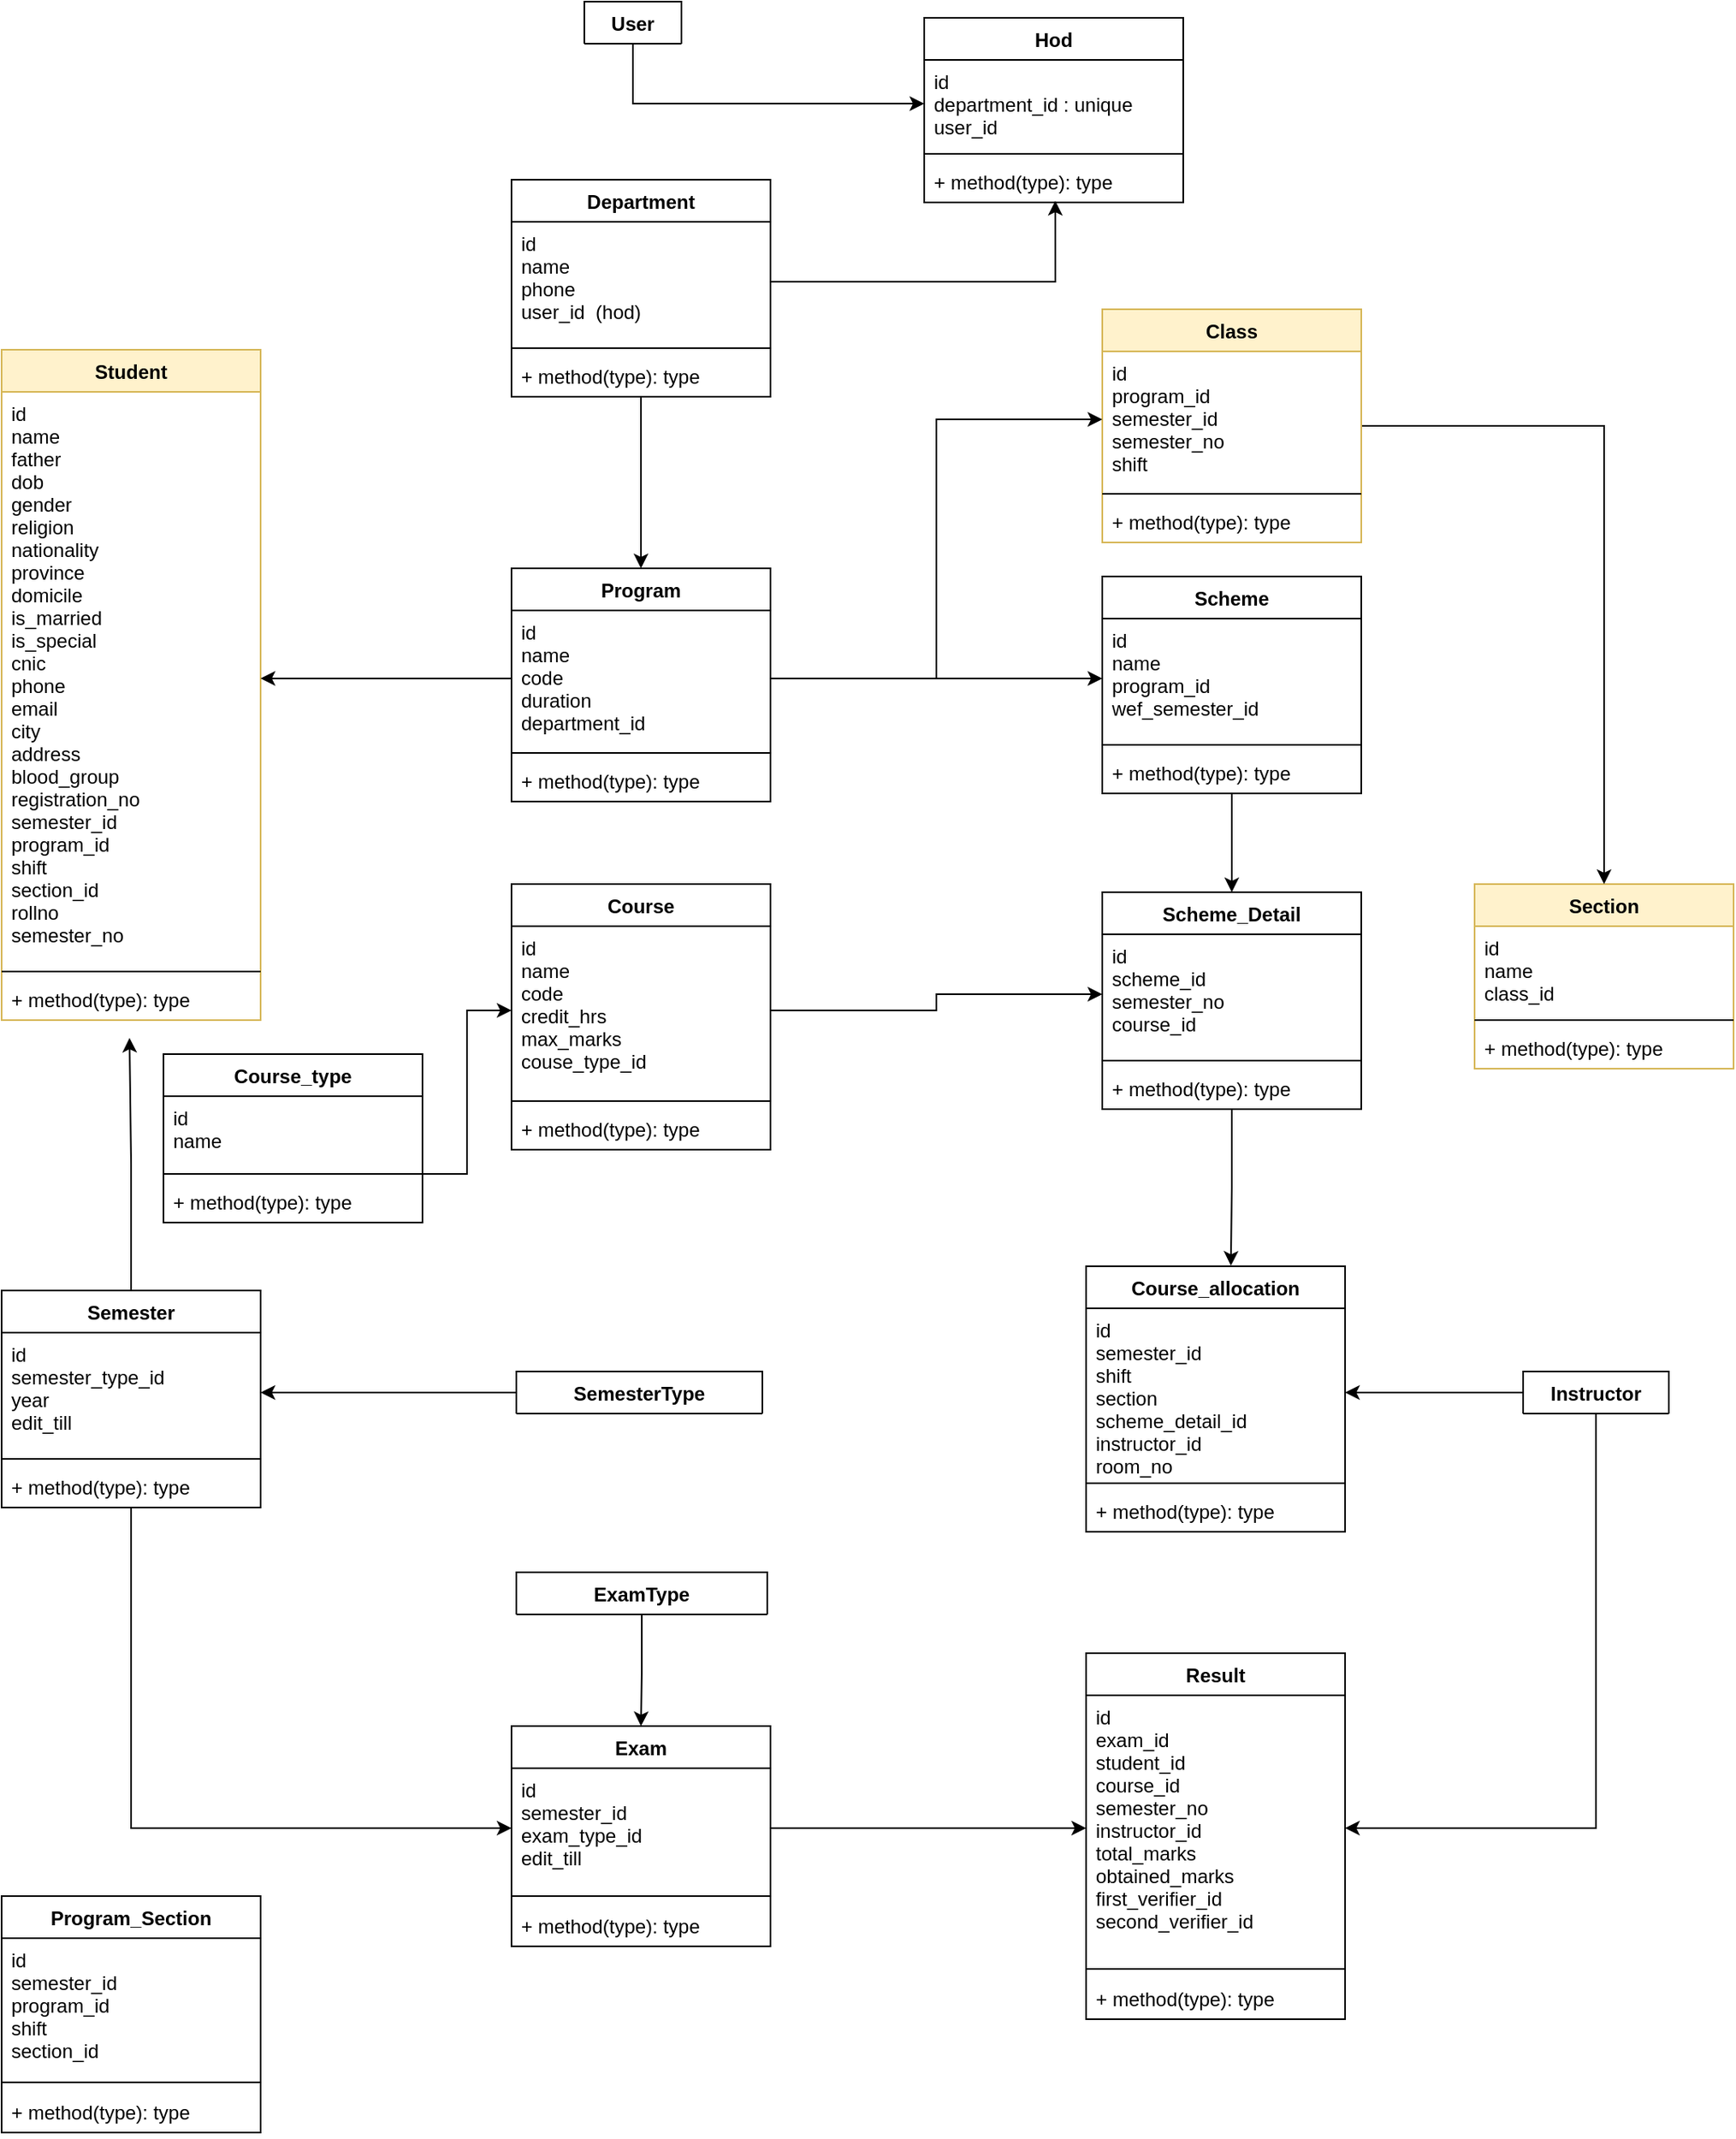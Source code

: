 <mxfile version="16.5.1" type="device"><diagram id="hwj4BJxnEExHwpKaLfDj" name="Page-1"><mxGraphModel dx="782" dy="1639" grid="1" gridSize="10" guides="1" tooltips="1" connect="1" arrows="1" fold="1" page="1" pageScale="1" pageWidth="850" pageHeight="1100" math="0" shadow="0"><root><mxCell id="0"/><mxCell id="1" parent="0"/><mxCell id="mYyRvRIFbUzqoPdbYUCd-1" value="Student" style="swimlane;fontStyle=1;align=center;verticalAlign=top;childLayout=stackLayout;horizontal=1;startSize=26;horizontalStack=0;resizeParent=1;resizeParentMax=0;resizeLast=0;collapsible=1;marginBottom=0;fillColor=#fff2cc;strokeColor=#d6b656;" parent="1" vertex="1"><mxGeometry x="30" y="-865" width="160" height="414" as="geometry"/></mxCell><mxCell id="mYyRvRIFbUzqoPdbYUCd-2" value="id&#10;name&#10;father&#10;dob&#10;gender&#10;religion&#10;nationality&#10;province&#10;domicile&#10;is_married&#10;is_special&#10;cnic&#10;phone&#10;email&#10;city&#10;address&#10;blood_group&#10;registration_no&#10;semester_id&#10;program_id&#10;shift&#10;section_id&#10;rollno&#10;semester_no&#10;" style="text;strokeColor=none;fillColor=none;align=left;verticalAlign=top;spacingLeft=4;spacingRight=4;overflow=hidden;rotatable=0;points=[[0,0.5],[1,0.5]];portConstraint=eastwest;" parent="mYyRvRIFbUzqoPdbYUCd-1" vertex="1"><mxGeometry y="26" width="160" height="354" as="geometry"/></mxCell><mxCell id="mYyRvRIFbUzqoPdbYUCd-3" value="" style="line;strokeWidth=1;fillColor=none;align=left;verticalAlign=middle;spacingTop=-1;spacingLeft=3;spacingRight=3;rotatable=0;labelPosition=right;points=[];portConstraint=eastwest;" parent="mYyRvRIFbUzqoPdbYUCd-1" vertex="1"><mxGeometry y="380" width="160" height="8" as="geometry"/></mxCell><mxCell id="mYyRvRIFbUzqoPdbYUCd-4" value="+ method(type): type" style="text;strokeColor=none;fillColor=none;align=left;verticalAlign=top;spacingLeft=4;spacingRight=4;overflow=hidden;rotatable=0;points=[[0,0.5],[1,0.5]];portConstraint=eastwest;" parent="mYyRvRIFbUzqoPdbYUCd-1" vertex="1"><mxGeometry y="388" width="160" height="26" as="geometry"/></mxCell><mxCell id="mYyRvRIFbUzqoPdbYUCd-5" value="Course" style="swimlane;fontStyle=1;align=center;verticalAlign=top;childLayout=stackLayout;horizontal=1;startSize=26;horizontalStack=0;resizeParent=1;resizeParentMax=0;resizeLast=0;collapsible=1;marginBottom=0;" parent="1" vertex="1"><mxGeometry x="345" y="-535" width="160" height="164" as="geometry"><mxRectangle x="345" y="-580" width="70" height="26" as="alternateBounds"/></mxGeometry></mxCell><mxCell id="mYyRvRIFbUzqoPdbYUCd-6" value="id&#10;name&#10;code&#10;credit_hrs&#10;max_marks&#10;couse_type_id" style="text;strokeColor=none;fillColor=none;align=left;verticalAlign=top;spacingLeft=4;spacingRight=4;overflow=hidden;rotatable=0;points=[[0,0.5],[1,0.5]];portConstraint=eastwest;" parent="mYyRvRIFbUzqoPdbYUCd-5" vertex="1"><mxGeometry y="26" width="160" height="104" as="geometry"/></mxCell><mxCell id="mYyRvRIFbUzqoPdbYUCd-7" value="" style="line;strokeWidth=1;fillColor=none;align=left;verticalAlign=middle;spacingTop=-1;spacingLeft=3;spacingRight=3;rotatable=0;labelPosition=right;points=[];portConstraint=eastwest;" parent="mYyRvRIFbUzqoPdbYUCd-5" vertex="1"><mxGeometry y="130" width="160" height="8" as="geometry"/></mxCell><mxCell id="mYyRvRIFbUzqoPdbYUCd-8" value="+ method(type): type" style="text;strokeColor=none;fillColor=none;align=left;verticalAlign=top;spacingLeft=4;spacingRight=4;overflow=hidden;rotatable=0;points=[[0,0.5],[1,0.5]];portConstraint=eastwest;" parent="mYyRvRIFbUzqoPdbYUCd-5" vertex="1"><mxGeometry y="138" width="160" height="26" as="geometry"/></mxCell><mxCell id="mYyRvRIFbUzqoPdbYUCd-9" value="Program" style="swimlane;fontStyle=1;align=center;verticalAlign=top;childLayout=stackLayout;horizontal=1;startSize=26;horizontalStack=0;resizeParent=1;resizeParentMax=0;resizeLast=0;collapsible=1;marginBottom=0;" parent="1" vertex="1"><mxGeometry x="345" y="-730" width="160" height="144" as="geometry"><mxRectangle x="345" y="-710" width="80" height="26" as="alternateBounds"/></mxGeometry></mxCell><mxCell id="mYyRvRIFbUzqoPdbYUCd-10" value="id&#10;name&#10;code&#10;duration &#10;department_id&#10;&#10;" style="text;strokeColor=none;fillColor=none;align=left;verticalAlign=top;spacingLeft=4;spacingRight=4;overflow=hidden;rotatable=0;points=[[0,0.5],[1,0.5]];portConstraint=eastwest;" parent="mYyRvRIFbUzqoPdbYUCd-9" vertex="1"><mxGeometry y="26" width="160" height="84" as="geometry"/></mxCell><mxCell id="mYyRvRIFbUzqoPdbYUCd-11" value="" style="line;strokeWidth=1;fillColor=none;align=left;verticalAlign=middle;spacingTop=-1;spacingLeft=3;spacingRight=3;rotatable=0;labelPosition=right;points=[];portConstraint=eastwest;" parent="mYyRvRIFbUzqoPdbYUCd-9" vertex="1"><mxGeometry y="110" width="160" height="8" as="geometry"/></mxCell><mxCell id="mYyRvRIFbUzqoPdbYUCd-12" value="+ method(type): type" style="text;strokeColor=none;fillColor=none;align=left;verticalAlign=top;spacingLeft=4;spacingRight=4;overflow=hidden;rotatable=0;points=[[0,0.5],[1,0.5]];portConstraint=eastwest;" parent="mYyRvRIFbUzqoPdbYUCd-9" vertex="1"><mxGeometry y="118" width="160" height="26" as="geometry"/></mxCell><mxCell id="D1pK7fu_DaHStIkdStEt-8" style="edgeStyle=orthogonalEdgeStyle;rounded=0;orthogonalLoop=1;jettySize=auto;html=1;" parent="1" source="mYyRvRIFbUzqoPdbYUCd-13" edge="1"><mxGeometry relative="1" as="geometry"><mxPoint x="109" y="-440" as="targetPoint"/></mxGeometry></mxCell><mxCell id="D1pK7fu_DaHStIkdStEt-17" style="edgeStyle=orthogonalEdgeStyle;rounded=0;orthogonalLoop=1;jettySize=auto;html=1;" parent="1" source="mYyRvRIFbUzqoPdbYUCd-13" target="REiJz7-zz85J-EF6ZOLV-16" edge="1"><mxGeometry relative="1" as="geometry"/></mxCell><mxCell id="mYyRvRIFbUzqoPdbYUCd-13" value="Semester" style="swimlane;fontStyle=1;align=center;verticalAlign=top;childLayout=stackLayout;horizontal=1;startSize=26;horizontalStack=0;resizeParent=1;resizeParentMax=0;resizeLast=0;collapsible=1;marginBottom=0;" parent="1" vertex="1"><mxGeometry x="30" y="-284" width="160" height="134" as="geometry"/></mxCell><mxCell id="mYyRvRIFbUzqoPdbYUCd-14" value="id&#10;semester_type_id&#10;year&#10;edit_till" style="text;strokeColor=none;fillColor=none;align=left;verticalAlign=top;spacingLeft=4;spacingRight=4;overflow=hidden;rotatable=0;points=[[0,0.5],[1,0.5]];portConstraint=eastwest;" parent="mYyRvRIFbUzqoPdbYUCd-13" vertex="1"><mxGeometry y="26" width="160" height="74" as="geometry"/></mxCell><mxCell id="mYyRvRIFbUzqoPdbYUCd-15" value="" style="line;strokeWidth=1;fillColor=none;align=left;verticalAlign=middle;spacingTop=-1;spacingLeft=3;spacingRight=3;rotatable=0;labelPosition=right;points=[];portConstraint=eastwest;" parent="mYyRvRIFbUzqoPdbYUCd-13" vertex="1"><mxGeometry y="100" width="160" height="8" as="geometry"/></mxCell><mxCell id="mYyRvRIFbUzqoPdbYUCd-16" value="+ method(type): type" style="text;strokeColor=none;fillColor=none;align=left;verticalAlign=top;spacingLeft=4;spacingRight=4;overflow=hidden;rotatable=0;points=[[0,0.5],[1,0.5]];portConstraint=eastwest;" parent="mYyRvRIFbUzqoPdbYUCd-13" vertex="1"><mxGeometry y="108" width="160" height="26" as="geometry"/></mxCell><mxCell id="REiJz7-zz85J-EF6ZOLV-11" style="edgeStyle=orthogonalEdgeStyle;rounded=0;orthogonalLoop=1;jettySize=auto;html=1;entryX=0.559;entryY=-0.002;entryDx=0;entryDy=0;entryPerimeter=0;" parent="1" source="mYyRvRIFbUzqoPdbYUCd-17" target="mYyRvRIFbUzqoPdbYUCd-21" edge="1"><mxGeometry relative="1" as="geometry"/></mxCell><mxCell id="mYyRvRIFbUzqoPdbYUCd-17" value="Scheme_Detail" style="swimlane;fontStyle=1;align=center;verticalAlign=top;childLayout=stackLayout;horizontal=1;startSize=26;horizontalStack=0;resizeParent=1;resizeParentMax=0;resizeLast=0;collapsible=1;marginBottom=0;" parent="1" vertex="1"><mxGeometry x="710" y="-530" width="160" height="134" as="geometry"/></mxCell><mxCell id="mYyRvRIFbUzqoPdbYUCd-18" value="id&#10;scheme_id&#10;semester_no&#10;course_id" style="text;strokeColor=none;fillColor=none;align=left;verticalAlign=top;spacingLeft=4;spacingRight=4;overflow=hidden;rotatable=0;points=[[0,0.5],[1,0.5]];portConstraint=eastwest;" parent="mYyRvRIFbUzqoPdbYUCd-17" vertex="1"><mxGeometry y="26" width="160" height="74" as="geometry"/></mxCell><mxCell id="mYyRvRIFbUzqoPdbYUCd-19" value="" style="line;strokeWidth=1;fillColor=none;align=left;verticalAlign=middle;spacingTop=-1;spacingLeft=3;spacingRight=3;rotatable=0;labelPosition=right;points=[];portConstraint=eastwest;" parent="mYyRvRIFbUzqoPdbYUCd-17" vertex="1"><mxGeometry y="100" width="160" height="8" as="geometry"/></mxCell><mxCell id="mYyRvRIFbUzqoPdbYUCd-20" value="+ method(type): type" style="text;strokeColor=none;fillColor=none;align=left;verticalAlign=top;spacingLeft=4;spacingRight=4;overflow=hidden;rotatable=0;points=[[0,0.5],[1,0.5]];portConstraint=eastwest;" parent="mYyRvRIFbUzqoPdbYUCd-17" vertex="1"><mxGeometry y="108" width="160" height="26" as="geometry"/></mxCell><mxCell id="mYyRvRIFbUzqoPdbYUCd-21" value="Course_allocation" style="swimlane;fontStyle=1;align=center;verticalAlign=top;childLayout=stackLayout;horizontal=1;startSize=26;horizontalStack=0;resizeParent=1;resizeParentMax=0;resizeLast=0;collapsible=1;marginBottom=0;" parent="1" vertex="1"><mxGeometry x="700" y="-299" width="160" height="164" as="geometry"/></mxCell><mxCell id="mYyRvRIFbUzqoPdbYUCd-22" value="id&#10;semester_id&#10;shift&#10;section&#10;scheme_detail_id&#10;instructor_id&#10;room_no&#10;lecture_no" style="text;strokeColor=none;fillColor=none;align=left;verticalAlign=top;spacingLeft=4;spacingRight=4;overflow=hidden;rotatable=0;points=[[0,0.5],[1,0.5]];portConstraint=eastwest;" parent="mYyRvRIFbUzqoPdbYUCd-21" vertex="1"><mxGeometry y="26" width="160" height="104" as="geometry"/></mxCell><mxCell id="mYyRvRIFbUzqoPdbYUCd-23" value="" style="line;strokeWidth=1;fillColor=none;align=left;verticalAlign=middle;spacingTop=-1;spacingLeft=3;spacingRight=3;rotatable=0;labelPosition=right;points=[];portConstraint=eastwest;" parent="mYyRvRIFbUzqoPdbYUCd-21" vertex="1"><mxGeometry y="130" width="160" height="8" as="geometry"/></mxCell><mxCell id="mYyRvRIFbUzqoPdbYUCd-24" value="+ method(type): type" style="text;strokeColor=none;fillColor=none;align=left;verticalAlign=top;spacingLeft=4;spacingRight=4;overflow=hidden;rotatable=0;points=[[0,0.5],[1,0.5]];portConstraint=eastwest;" parent="mYyRvRIFbUzqoPdbYUCd-21" vertex="1"><mxGeometry y="138" width="160" height="26" as="geometry"/></mxCell><mxCell id="D1pK7fu_DaHStIkdStEt-5" style="edgeStyle=orthogonalEdgeStyle;rounded=0;orthogonalLoop=1;jettySize=auto;html=1;entryX=0.5;entryY=0;entryDx=0;entryDy=0;" parent="1" source="ZGPBYdJP6DF6mqhrDr6j-1" target="mYyRvRIFbUzqoPdbYUCd-9" edge="1"><mxGeometry relative="1" as="geometry"/></mxCell><mxCell id="ZGPBYdJP6DF6mqhrDr6j-1" value="Department" style="swimlane;fontStyle=1;align=center;verticalAlign=top;childLayout=stackLayout;horizontal=1;startSize=26;horizontalStack=0;resizeParent=1;resizeParentMax=0;resizeLast=0;collapsible=1;marginBottom=0;" parent="1" vertex="1"><mxGeometry x="345" y="-970" width="160" height="134" as="geometry"/></mxCell><mxCell id="ZGPBYdJP6DF6mqhrDr6j-2" value="id&#10;name&#10;phone&#10;user_id  (hod)" style="text;strokeColor=none;fillColor=none;align=left;verticalAlign=top;spacingLeft=4;spacingRight=4;overflow=hidden;rotatable=0;points=[[0,0.5],[1,0.5]];portConstraint=eastwest;" parent="ZGPBYdJP6DF6mqhrDr6j-1" vertex="1"><mxGeometry y="26" width="160" height="74" as="geometry"/></mxCell><mxCell id="ZGPBYdJP6DF6mqhrDr6j-3" value="" style="line;strokeWidth=1;fillColor=none;align=left;verticalAlign=middle;spacingTop=-1;spacingLeft=3;spacingRight=3;rotatable=0;labelPosition=right;points=[];portConstraint=eastwest;" parent="ZGPBYdJP6DF6mqhrDr6j-1" vertex="1"><mxGeometry y="100" width="160" height="8" as="geometry"/></mxCell><mxCell id="ZGPBYdJP6DF6mqhrDr6j-4" value="+ method(type): type" style="text;strokeColor=none;fillColor=none;align=left;verticalAlign=top;spacingLeft=4;spacingRight=4;overflow=hidden;rotatable=0;points=[[0,0.5],[1,0.5]];portConstraint=eastwest;" parent="ZGPBYdJP6DF6mqhrDr6j-1" vertex="1"><mxGeometry y="108" width="160" height="26" as="geometry"/></mxCell><mxCell id="REiJz7-zz85J-EF6ZOLV-5" style="edgeStyle=orthogonalEdgeStyle;rounded=0;orthogonalLoop=1;jettySize=auto;html=1;entryX=0;entryY=0.5;entryDx=0;entryDy=0;" parent="1" source="REiJz7-zz85J-EF6ZOLV-1" target="D1pK7fu_DaHStIkdStEt-10" edge="1"><mxGeometry relative="1" as="geometry"/></mxCell><mxCell id="REiJz7-zz85J-EF6ZOLV-1" value="User" style="swimlane;fontStyle=1;align=center;verticalAlign=top;childLayout=stackLayout;horizontal=1;startSize=26;horizontalStack=0;resizeParent=1;resizeParentMax=0;resizeLast=0;collapsible=1;marginBottom=0;" parent="1" vertex="1" collapsed="1"><mxGeometry x="390" y="-1080" width="60" height="26" as="geometry"><mxRectangle x="80" y="-730" width="160" height="174" as="alternateBounds"/></mxGeometry></mxCell><mxCell id="REiJz7-zz85J-EF6ZOLV-2" value="id&#10;name&#10;email&#10;password&#10;email_verified_at&#10;phone&#10;status" style="text;strokeColor=none;fillColor=none;align=left;verticalAlign=top;spacingLeft=4;spacingRight=4;overflow=hidden;rotatable=0;points=[[0,0.5],[1,0.5]];portConstraint=eastwest;" parent="REiJz7-zz85J-EF6ZOLV-1" vertex="1"><mxGeometry y="26" width="160" height="114" as="geometry"/></mxCell><mxCell id="REiJz7-zz85J-EF6ZOLV-3" value="" style="line;strokeWidth=1;fillColor=none;align=left;verticalAlign=middle;spacingTop=-1;spacingLeft=3;spacingRight=3;rotatable=0;labelPosition=right;points=[];portConstraint=eastwest;" parent="REiJz7-zz85J-EF6ZOLV-1" vertex="1"><mxGeometry y="140" width="160" height="8" as="geometry"/></mxCell><mxCell id="REiJz7-zz85J-EF6ZOLV-4" value="+ method(type): type" style="text;strokeColor=none;fillColor=none;align=left;verticalAlign=top;spacingLeft=4;spacingRight=4;overflow=hidden;rotatable=0;points=[[0,0.5],[1,0.5]];portConstraint=eastwest;" parent="REiJz7-zz85J-EF6ZOLV-1" vertex="1"><mxGeometry y="148" width="160" height="26" as="geometry"/></mxCell><mxCell id="REiJz7-zz85J-EF6ZOLV-7" style="edgeStyle=orthogonalEdgeStyle;rounded=0;orthogonalLoop=1;jettySize=auto;html=1;entryX=0;entryY=0.5;entryDx=0;entryDy=0;" parent="1" source="mYyRvRIFbUzqoPdbYUCd-10" target="D1pK7fu_DaHStIkdStEt-2" edge="1"><mxGeometry relative="1" as="geometry"/></mxCell><mxCell id="REiJz7-zz85J-EF6ZOLV-10" style="edgeStyle=orthogonalEdgeStyle;rounded=0;orthogonalLoop=1;jettySize=auto;html=1;entryX=1;entryY=0.5;entryDx=0;entryDy=0;" parent="1" source="mYyRvRIFbUzqoPdbYUCd-26" target="mYyRvRIFbUzqoPdbYUCd-22" edge="1"><mxGeometry relative="1" as="geometry"/></mxCell><mxCell id="REiJz7-zz85J-EF6ZOLV-12" style="edgeStyle=orthogonalEdgeStyle;rounded=0;orthogonalLoop=1;jettySize=auto;html=1;entryX=1;entryY=0.5;entryDx=0;entryDy=0;" parent="1" source="mYyRvRIFbUzqoPdbYUCd-10" target="mYyRvRIFbUzqoPdbYUCd-2" edge="1"><mxGeometry relative="1" as="geometry"><mxPoint x="180" y="-647" as="targetPoint"/></mxGeometry></mxCell><mxCell id="REiJz7-zz85J-EF6ZOLV-15" value="Exam" style="swimlane;fontStyle=1;align=center;verticalAlign=top;childLayout=stackLayout;horizontal=1;startSize=26;horizontalStack=0;resizeParent=1;resizeParentMax=0;resizeLast=0;collapsible=1;marginBottom=0;" parent="1" vertex="1"><mxGeometry x="345" y="-15" width="160" height="136" as="geometry"><mxRectangle x="345" y="-120" width="90" height="26" as="alternateBounds"/></mxGeometry></mxCell><mxCell id="REiJz7-zz85J-EF6ZOLV-16" value="id&#10;semester_id&#10;exam_type_id&#10;edit_till&#10;" style="text;strokeColor=none;fillColor=none;align=left;verticalAlign=top;spacingLeft=4;spacingRight=4;overflow=hidden;rotatable=0;points=[[0,0.5],[1,0.5]];portConstraint=eastwest;" parent="REiJz7-zz85J-EF6ZOLV-15" vertex="1"><mxGeometry y="26" width="160" height="74" as="geometry"/></mxCell><mxCell id="REiJz7-zz85J-EF6ZOLV-17" value="" style="line;strokeWidth=1;fillColor=none;align=left;verticalAlign=middle;spacingTop=-1;spacingLeft=3;spacingRight=3;rotatable=0;labelPosition=right;points=[];portConstraint=eastwest;" parent="REiJz7-zz85J-EF6ZOLV-15" vertex="1"><mxGeometry y="100" width="160" height="10" as="geometry"/></mxCell><mxCell id="REiJz7-zz85J-EF6ZOLV-18" value="+ method(type): type" style="text;strokeColor=none;fillColor=none;align=left;verticalAlign=top;spacingLeft=4;spacingRight=4;overflow=hidden;rotatable=0;points=[[0,0.5],[1,0.5]];portConstraint=eastwest;" parent="REiJz7-zz85J-EF6ZOLV-15" vertex="1"><mxGeometry y="110" width="160" height="26" as="geometry"/></mxCell><mxCell id="D1pK7fu_DaHStIkdStEt-18" style="edgeStyle=orthogonalEdgeStyle;rounded=0;orthogonalLoop=1;jettySize=auto;html=1;" parent="1" source="REiJz7-zz85J-EF6ZOLV-19" target="REiJz7-zz85J-EF6ZOLV-15" edge="1"><mxGeometry relative="1" as="geometry"/></mxCell><mxCell id="REiJz7-zz85J-EF6ZOLV-19" value="ExamType" style="swimlane;fontStyle=1;align=center;verticalAlign=top;childLayout=stackLayout;horizontal=1;startSize=26;horizontalStack=0;resizeParent=1;resizeParentMax=0;resizeLast=0;collapsible=1;marginBottom=0;" parent="1" vertex="1" collapsed="1"><mxGeometry x="348" y="-110" width="155" height="26" as="geometry"><mxRectangle x="40" y="-210" width="160" height="106" as="alternateBounds"/></mxGeometry></mxCell><mxCell id="REiJz7-zz85J-EF6ZOLV-20" value="id&#10;name&#10;&#10;" style="text;strokeColor=none;fillColor=none;align=left;verticalAlign=top;spacingLeft=4;spacingRight=4;overflow=hidden;rotatable=0;points=[[0,0.5],[1,0.5]];portConstraint=eastwest;" parent="REiJz7-zz85J-EF6ZOLV-19" vertex="1"><mxGeometry y="26" width="160" height="44" as="geometry"/></mxCell><mxCell id="REiJz7-zz85J-EF6ZOLV-21" value="" style="line;strokeWidth=1;fillColor=none;align=left;verticalAlign=middle;spacingTop=-1;spacingLeft=3;spacingRight=3;rotatable=0;labelPosition=right;points=[];portConstraint=eastwest;" parent="REiJz7-zz85J-EF6ZOLV-19" vertex="1"><mxGeometry y="70" width="160" height="10" as="geometry"/></mxCell><mxCell id="REiJz7-zz85J-EF6ZOLV-22" value="+ method(type): type" style="text;strokeColor=none;fillColor=none;align=left;verticalAlign=top;spacingLeft=4;spacingRight=4;overflow=hidden;rotatable=0;points=[[0,0.5],[1,0.5]];portConstraint=eastwest;" parent="REiJz7-zz85J-EF6ZOLV-19" vertex="1"><mxGeometry y="80" width="160" height="26" as="geometry"/></mxCell><mxCell id="REiJz7-zz85J-EF6ZOLV-29" value="Result" style="swimlane;fontStyle=1;align=center;verticalAlign=top;childLayout=stackLayout;horizontal=1;startSize=26;horizontalStack=0;resizeParent=1;resizeParentMax=0;resizeLast=0;collapsible=1;marginBottom=0;" parent="1" vertex="1"><mxGeometry x="700" y="-60" width="160" height="226" as="geometry"><mxRectangle x="345" y="-120" width="90" height="26" as="alternateBounds"/></mxGeometry></mxCell><mxCell id="REiJz7-zz85J-EF6ZOLV-30" value="id&#10;exam_id&#10;student_id&#10;course_id&#10;semester_no&#10;instructor_id&#10;total_marks&#10;obtained_marks&#10;first_verifier_id&#10;second_verifier_id" style="text;strokeColor=none;fillColor=none;align=left;verticalAlign=top;spacingLeft=4;spacingRight=4;overflow=hidden;rotatable=0;points=[[0,0.5],[1,0.5]];portConstraint=eastwest;" parent="REiJz7-zz85J-EF6ZOLV-29" vertex="1"><mxGeometry y="26" width="160" height="164" as="geometry"/></mxCell><mxCell id="REiJz7-zz85J-EF6ZOLV-31" value="" style="line;strokeWidth=1;fillColor=none;align=left;verticalAlign=middle;spacingTop=-1;spacingLeft=3;spacingRight=3;rotatable=0;labelPosition=right;points=[];portConstraint=eastwest;" parent="REiJz7-zz85J-EF6ZOLV-29" vertex="1"><mxGeometry y="190" width="160" height="10" as="geometry"/></mxCell><mxCell id="REiJz7-zz85J-EF6ZOLV-32" value="+ method(type): type" style="text;strokeColor=none;fillColor=none;align=left;verticalAlign=top;spacingLeft=4;spacingRight=4;overflow=hidden;rotatable=0;points=[[0,0.5],[1,0.5]];portConstraint=eastwest;" parent="REiJz7-zz85J-EF6ZOLV-29" vertex="1"><mxGeometry y="200" width="160" height="26" as="geometry"/></mxCell><mxCell id="REiJz7-zz85J-EF6ZOLV-33" style="edgeStyle=orthogonalEdgeStyle;rounded=0;orthogonalLoop=1;jettySize=auto;html=1;" parent="1" source="REiJz7-zz85J-EF6ZOLV-16" target="REiJz7-zz85J-EF6ZOLV-30" edge="1"><mxGeometry relative="1" as="geometry"/></mxCell><mxCell id="D1pK7fu_DaHStIkdStEt-7" style="edgeStyle=orthogonalEdgeStyle;rounded=0;orthogonalLoop=1;jettySize=auto;html=1;" parent="1" source="mYyRvRIFbUzqoPdbYUCd-25" target="REiJz7-zz85J-EF6ZOLV-30" edge="1"><mxGeometry relative="1" as="geometry"/></mxCell><mxCell id="mYyRvRIFbUzqoPdbYUCd-25" value="Instructor" style="swimlane;fontStyle=1;align=center;verticalAlign=top;childLayout=stackLayout;horizontal=1;startSize=26;horizontalStack=0;resizeParent=1;resizeParentMax=0;resizeLast=0;collapsible=1;marginBottom=0;" parent="1" vertex="1" collapsed="1"><mxGeometry x="970" y="-234" width="90" height="26" as="geometry"><mxRectangle x="185" y="-360" width="160" height="366" as="alternateBounds"/></mxGeometry></mxCell><mxCell id="mYyRvRIFbUzqoPdbYUCd-26" value="id&#10;user_id&#10;department_id&#10;name&#10;father&#10;dob&#10;gender&#10;religion&#10;nationality&#10;province&#10;domicile&#10;is_married&#10;is_special&#10;designation&#10;cnic&#10;phone&#10;email&#10;city&#10;address&#10;blood_group&#10;specialization_id&#10;job_type&#10;salary&#10;&#10;" style="text;strokeColor=none;fillColor=none;align=left;verticalAlign=top;spacingLeft=4;spacingRight=4;overflow=hidden;rotatable=0;points=[[0,0.5],[1,0.5]];portConstraint=eastwest;" parent="mYyRvRIFbUzqoPdbYUCd-25" vertex="1"><mxGeometry y="26" width="160" height="304" as="geometry"/></mxCell><mxCell id="mYyRvRIFbUzqoPdbYUCd-27" value="" style="line;strokeWidth=1;fillColor=none;align=left;verticalAlign=middle;spacingTop=-1;spacingLeft=3;spacingRight=3;rotatable=0;labelPosition=right;points=[];portConstraint=eastwest;" parent="mYyRvRIFbUzqoPdbYUCd-25" vertex="1"><mxGeometry y="330" width="160" height="10" as="geometry"/></mxCell><mxCell id="mYyRvRIFbUzqoPdbYUCd-28" value="+ method(type): type" style="text;strokeColor=none;fillColor=none;align=left;verticalAlign=top;spacingLeft=4;spacingRight=4;overflow=hidden;rotatable=0;points=[[0,0.5],[1,0.5]];portConstraint=eastwest;" parent="mYyRvRIFbUzqoPdbYUCd-25" vertex="1"><mxGeometry y="340" width="160" height="26" as="geometry"/></mxCell><mxCell id="D1pK7fu_DaHStIkdStEt-6" style="edgeStyle=orthogonalEdgeStyle;rounded=0;orthogonalLoop=1;jettySize=auto;html=1;entryX=0.5;entryY=0;entryDx=0;entryDy=0;" parent="1" source="D1pK7fu_DaHStIkdStEt-1" target="mYyRvRIFbUzqoPdbYUCd-17" edge="1"><mxGeometry relative="1" as="geometry"/></mxCell><mxCell id="D1pK7fu_DaHStIkdStEt-1" value="Scheme" style="swimlane;fontStyle=1;align=center;verticalAlign=top;childLayout=stackLayout;horizontal=1;startSize=26;horizontalStack=0;resizeParent=1;resizeParentMax=0;resizeLast=0;collapsible=1;marginBottom=0;" parent="1" vertex="1"><mxGeometry x="710" y="-725" width="160" height="134" as="geometry"/></mxCell><mxCell id="D1pK7fu_DaHStIkdStEt-2" value="id&#10;name&#10;program_id&#10;wef_semester_id" style="text;strokeColor=none;fillColor=none;align=left;verticalAlign=top;spacingLeft=4;spacingRight=4;overflow=hidden;rotatable=0;points=[[0,0.5],[1,0.5]];portConstraint=eastwest;" parent="D1pK7fu_DaHStIkdStEt-1" vertex="1"><mxGeometry y="26" width="160" height="74" as="geometry"/></mxCell><mxCell id="D1pK7fu_DaHStIkdStEt-3" value="" style="line;strokeWidth=1;fillColor=none;align=left;verticalAlign=middle;spacingTop=-1;spacingLeft=3;spacingRight=3;rotatable=0;labelPosition=right;points=[];portConstraint=eastwest;" parent="D1pK7fu_DaHStIkdStEt-1" vertex="1"><mxGeometry y="100" width="160" height="8" as="geometry"/></mxCell><mxCell id="D1pK7fu_DaHStIkdStEt-4" value="+ method(type): type" style="text;strokeColor=none;fillColor=none;align=left;verticalAlign=top;spacingLeft=4;spacingRight=4;overflow=hidden;rotatable=0;points=[[0,0.5],[1,0.5]];portConstraint=eastwest;" parent="D1pK7fu_DaHStIkdStEt-1" vertex="1"><mxGeometry y="108" width="160" height="26" as="geometry"/></mxCell><mxCell id="D1pK7fu_DaHStIkdStEt-9" value="Hod" style="swimlane;fontStyle=1;align=center;verticalAlign=top;childLayout=stackLayout;horizontal=1;startSize=26;horizontalStack=0;resizeParent=1;resizeParentMax=0;resizeLast=0;collapsible=1;marginBottom=0;" parent="1" vertex="1"><mxGeometry x="600" y="-1070" width="160" height="114" as="geometry"><mxRectangle x="550" y="-1070" width="60" height="26" as="alternateBounds"/></mxGeometry></mxCell><mxCell id="D1pK7fu_DaHStIkdStEt-10" value="id&#10;department_id : unique&#10;user_id&#10;" style="text;strokeColor=none;fillColor=none;align=left;verticalAlign=top;spacingLeft=4;spacingRight=4;overflow=hidden;rotatable=0;points=[[0,0.5],[1,0.5]];portConstraint=eastwest;" parent="D1pK7fu_DaHStIkdStEt-9" vertex="1"><mxGeometry y="26" width="160" height="54" as="geometry"/></mxCell><mxCell id="D1pK7fu_DaHStIkdStEt-11" value="" style="line;strokeWidth=1;fillColor=none;align=left;verticalAlign=middle;spacingTop=-1;spacingLeft=3;spacingRight=3;rotatable=0;labelPosition=right;points=[];portConstraint=eastwest;" parent="D1pK7fu_DaHStIkdStEt-9" vertex="1"><mxGeometry y="80" width="160" height="8" as="geometry"/></mxCell><mxCell id="D1pK7fu_DaHStIkdStEt-12" value="+ method(type): type" style="text;strokeColor=none;fillColor=none;align=left;verticalAlign=top;spacingLeft=4;spacingRight=4;overflow=hidden;rotatable=0;points=[[0,0.5],[1,0.5]];portConstraint=eastwest;" parent="D1pK7fu_DaHStIkdStEt-9" vertex="1"><mxGeometry y="88" width="160" height="26" as="geometry"/></mxCell><mxCell id="D1pK7fu_DaHStIkdStEt-13" style="edgeStyle=orthogonalEdgeStyle;rounded=0;orthogonalLoop=1;jettySize=auto;html=1;entryX=0.506;entryY=0.962;entryDx=0;entryDy=0;entryPerimeter=0;" parent="1" source="ZGPBYdJP6DF6mqhrDr6j-2" target="D1pK7fu_DaHStIkdStEt-12" edge="1"><mxGeometry relative="1" as="geometry"/></mxCell><mxCell id="D1pK7fu_DaHStIkdStEt-23" style="edgeStyle=orthogonalEdgeStyle;rounded=0;orthogonalLoop=1;jettySize=auto;html=1;" parent="1" source="D1pK7fu_DaHStIkdStEt-19" target="mYyRvRIFbUzqoPdbYUCd-14" edge="1"><mxGeometry relative="1" as="geometry"/></mxCell><mxCell id="D1pK7fu_DaHStIkdStEt-19" value="SemesterType" style="swimlane;fontStyle=1;align=center;verticalAlign=top;childLayout=stackLayout;horizontal=1;startSize=26;horizontalStack=0;resizeParent=1;resizeParentMax=0;resizeLast=0;collapsible=1;marginBottom=0;" parent="1" vertex="1" collapsed="1"><mxGeometry x="348" y="-234" width="152" height="26" as="geometry"><mxRectangle x="375" y="-250" width="160" height="106" as="alternateBounds"/></mxGeometry></mxCell><mxCell id="D1pK7fu_DaHStIkdStEt-20" value="id&#10;name&#10;&#10;" style="text;strokeColor=none;fillColor=none;align=left;verticalAlign=top;spacingLeft=4;spacingRight=4;overflow=hidden;rotatable=0;points=[[0,0.5],[1,0.5]];portConstraint=eastwest;" parent="D1pK7fu_DaHStIkdStEt-19" vertex="1"><mxGeometry y="26" width="160" height="44" as="geometry"/></mxCell><mxCell id="D1pK7fu_DaHStIkdStEt-21" value="" style="line;strokeWidth=1;fillColor=none;align=left;verticalAlign=middle;spacingTop=-1;spacingLeft=3;spacingRight=3;rotatable=0;labelPosition=right;points=[];portConstraint=eastwest;" parent="D1pK7fu_DaHStIkdStEt-19" vertex="1"><mxGeometry y="70" width="160" height="10" as="geometry"/></mxCell><mxCell id="D1pK7fu_DaHStIkdStEt-22" value="+ method(type): type" style="text;strokeColor=none;fillColor=none;align=left;verticalAlign=top;spacingLeft=4;spacingRight=4;overflow=hidden;rotatable=0;points=[[0,0.5],[1,0.5]];portConstraint=eastwest;" parent="D1pK7fu_DaHStIkdStEt-19" vertex="1"><mxGeometry y="80" width="160" height="26" as="geometry"/></mxCell><mxCell id="D1pK7fu_DaHStIkdStEt-24" style="edgeStyle=orthogonalEdgeStyle;rounded=0;orthogonalLoop=1;jettySize=auto;html=1;" parent="1" source="mYyRvRIFbUzqoPdbYUCd-6" target="mYyRvRIFbUzqoPdbYUCd-18" edge="1"><mxGeometry relative="1" as="geometry"/></mxCell><mxCell id="D1pK7fu_DaHStIkdStEt-26" value="Program_Section" style="swimlane;fontStyle=1;align=center;verticalAlign=top;childLayout=stackLayout;horizontal=1;startSize=26;horizontalStack=0;resizeParent=1;resizeParentMax=0;resizeLast=0;collapsible=1;marginBottom=0;" parent="1" vertex="1"><mxGeometry x="30" y="90" width="160" height="146" as="geometry"><mxRectangle x="345" y="-120" width="90" height="26" as="alternateBounds"/></mxGeometry></mxCell><mxCell id="D1pK7fu_DaHStIkdStEt-27" value="id&#10;semester_id&#10;program_id&#10;shift&#10;section_id" style="text;strokeColor=none;fillColor=none;align=left;verticalAlign=top;spacingLeft=4;spacingRight=4;overflow=hidden;rotatable=0;points=[[0,0.5],[1,0.5]];portConstraint=eastwest;" parent="D1pK7fu_DaHStIkdStEt-26" vertex="1"><mxGeometry y="26" width="160" height="84" as="geometry"/></mxCell><mxCell id="D1pK7fu_DaHStIkdStEt-28" value="" style="line;strokeWidth=1;fillColor=none;align=left;verticalAlign=middle;spacingTop=-1;spacingLeft=3;spacingRight=3;rotatable=0;labelPosition=right;points=[];portConstraint=eastwest;" parent="D1pK7fu_DaHStIkdStEt-26" vertex="1"><mxGeometry y="110" width="160" height="10" as="geometry"/></mxCell><mxCell id="D1pK7fu_DaHStIkdStEt-29" value="+ method(type): type" style="text;strokeColor=none;fillColor=none;align=left;verticalAlign=top;spacingLeft=4;spacingRight=4;overflow=hidden;rotatable=0;points=[[0,0.5],[1,0.5]];portConstraint=eastwest;" parent="D1pK7fu_DaHStIkdStEt-26" vertex="1"><mxGeometry y="120" width="160" height="26" as="geometry"/></mxCell><mxCell id="7mAG-9nQHpDhIk7JdAyN-1" value="Section" style="swimlane;fontStyle=1;align=center;verticalAlign=top;childLayout=stackLayout;horizontal=1;startSize=26;horizontalStack=0;resizeParent=1;resizeParentMax=0;resizeLast=0;collapsible=1;marginBottom=0;fillColor=#fff2cc;strokeColor=#d6b656;" parent="1" vertex="1"><mxGeometry x="940" y="-535" width="160" height="114" as="geometry"/></mxCell><mxCell id="7mAG-9nQHpDhIk7JdAyN-2" value="id&#10;name&#10;class_id&#10;" style="text;strokeColor=none;fillColor=none;align=left;verticalAlign=top;spacingLeft=4;spacingRight=4;overflow=hidden;rotatable=0;points=[[0,0.5],[1,0.5]];portConstraint=eastwest;" parent="7mAG-9nQHpDhIk7JdAyN-1" vertex="1"><mxGeometry y="26" width="160" height="54" as="geometry"/></mxCell><mxCell id="7mAG-9nQHpDhIk7JdAyN-3" value="" style="line;strokeWidth=1;fillColor=none;align=left;verticalAlign=middle;spacingTop=-1;spacingLeft=3;spacingRight=3;rotatable=0;labelPosition=right;points=[];portConstraint=eastwest;" parent="7mAG-9nQHpDhIk7JdAyN-1" vertex="1"><mxGeometry y="80" width="160" height="8" as="geometry"/></mxCell><mxCell id="7mAG-9nQHpDhIk7JdAyN-4" value="+ method(type): type" style="text;strokeColor=none;fillColor=none;align=left;verticalAlign=top;spacingLeft=4;spacingRight=4;overflow=hidden;rotatable=0;points=[[0,0.5],[1,0.5]];portConstraint=eastwest;" parent="7mAG-9nQHpDhIk7JdAyN-1" vertex="1"><mxGeometry y="88" width="160" height="26" as="geometry"/></mxCell><mxCell id="7mAG-9nQHpDhIk7JdAyN-5" value="Course_type" style="swimlane;fontStyle=1;align=center;verticalAlign=top;childLayout=stackLayout;horizontal=1;startSize=26;horizontalStack=0;resizeParent=1;resizeParentMax=0;resizeLast=0;collapsible=1;marginBottom=0;" parent="1" vertex="1"><mxGeometry x="130" y="-430" width="160" height="104" as="geometry"><mxRectangle x="345" y="-580" width="70" height="26" as="alternateBounds"/></mxGeometry></mxCell><mxCell id="7mAG-9nQHpDhIk7JdAyN-6" value="id&#10;name&#10;" style="text;strokeColor=none;fillColor=none;align=left;verticalAlign=top;spacingLeft=4;spacingRight=4;overflow=hidden;rotatable=0;points=[[0,0.5],[1,0.5]];portConstraint=eastwest;" parent="7mAG-9nQHpDhIk7JdAyN-5" vertex="1"><mxGeometry y="26" width="160" height="44" as="geometry"/></mxCell><mxCell id="7mAG-9nQHpDhIk7JdAyN-7" value="" style="line;strokeWidth=1;fillColor=none;align=left;verticalAlign=middle;spacingTop=-1;spacingLeft=3;spacingRight=3;rotatable=0;labelPosition=right;points=[];portConstraint=eastwest;" parent="7mAG-9nQHpDhIk7JdAyN-5" vertex="1"><mxGeometry y="70" width="160" height="8" as="geometry"/></mxCell><mxCell id="7mAG-9nQHpDhIk7JdAyN-8" value="+ method(type): type" style="text;strokeColor=none;fillColor=none;align=left;verticalAlign=top;spacingLeft=4;spacingRight=4;overflow=hidden;rotatable=0;points=[[0,0.5],[1,0.5]];portConstraint=eastwest;" parent="7mAG-9nQHpDhIk7JdAyN-5" vertex="1"><mxGeometry y="78" width="160" height="26" as="geometry"/></mxCell><mxCell id="7mAG-9nQHpDhIk7JdAyN-9" style="edgeStyle=orthogonalEdgeStyle;rounded=0;orthogonalLoop=1;jettySize=auto;html=1;fontColor=#FF3333;" parent="1" source="7mAG-9nQHpDhIk7JdAyN-7" target="mYyRvRIFbUzqoPdbYUCd-6" edge="1"><mxGeometry relative="1" as="geometry"/></mxCell><mxCell id="WcQyDdEUioecQ9dATbHI-6" style="edgeStyle=orthogonalEdgeStyle;rounded=0;orthogonalLoop=1;jettySize=auto;html=1;entryX=0.5;entryY=0;entryDx=0;entryDy=0;" parent="1" source="WcQyDdEUioecQ9dATbHI-1" target="7mAG-9nQHpDhIk7JdAyN-1" edge="1"><mxGeometry relative="1" as="geometry"/></mxCell><mxCell id="WcQyDdEUioecQ9dATbHI-1" value="Class" style="swimlane;fontStyle=1;align=center;verticalAlign=top;childLayout=stackLayout;horizontal=1;startSize=26;horizontalStack=0;resizeParent=1;resizeParentMax=0;resizeLast=0;collapsible=1;marginBottom=0;fillColor=#fff2cc;strokeColor=#d6b656;" parent="1" vertex="1"><mxGeometry x="710" y="-890" width="160" height="144" as="geometry"/></mxCell><mxCell id="WcQyDdEUioecQ9dATbHI-2" value="id&#10;program_id&#10;semester_id&#10;semester_no&#10;shift" style="text;strokeColor=none;fillColor=none;align=left;verticalAlign=top;spacingLeft=4;spacingRight=4;overflow=hidden;rotatable=0;points=[[0,0.5],[1,0.5]];portConstraint=eastwest;" parent="WcQyDdEUioecQ9dATbHI-1" vertex="1"><mxGeometry y="26" width="160" height="84" as="geometry"/></mxCell><mxCell id="WcQyDdEUioecQ9dATbHI-3" value="" style="line;strokeWidth=1;fillColor=none;align=left;verticalAlign=middle;spacingTop=-1;spacingLeft=3;spacingRight=3;rotatable=0;labelPosition=right;points=[];portConstraint=eastwest;" parent="WcQyDdEUioecQ9dATbHI-1" vertex="1"><mxGeometry y="110" width="160" height="8" as="geometry"/></mxCell><mxCell id="WcQyDdEUioecQ9dATbHI-4" value="+ method(type): type" style="text;strokeColor=none;fillColor=none;align=left;verticalAlign=top;spacingLeft=4;spacingRight=4;overflow=hidden;rotatable=0;points=[[0,0.5],[1,0.5]];portConstraint=eastwest;" parent="WcQyDdEUioecQ9dATbHI-1" vertex="1"><mxGeometry y="118" width="160" height="26" as="geometry"/></mxCell><mxCell id="vS4R-2ZdaXLHeF1Rx5ZE-1" style="edgeStyle=orthogonalEdgeStyle;rounded=0;orthogonalLoop=1;jettySize=auto;html=1;" parent="1" source="mYyRvRIFbUzqoPdbYUCd-10" target="WcQyDdEUioecQ9dATbHI-2" edge="1"><mxGeometry relative="1" as="geometry"/></mxCell></root></mxGraphModel></diagram></mxfile>